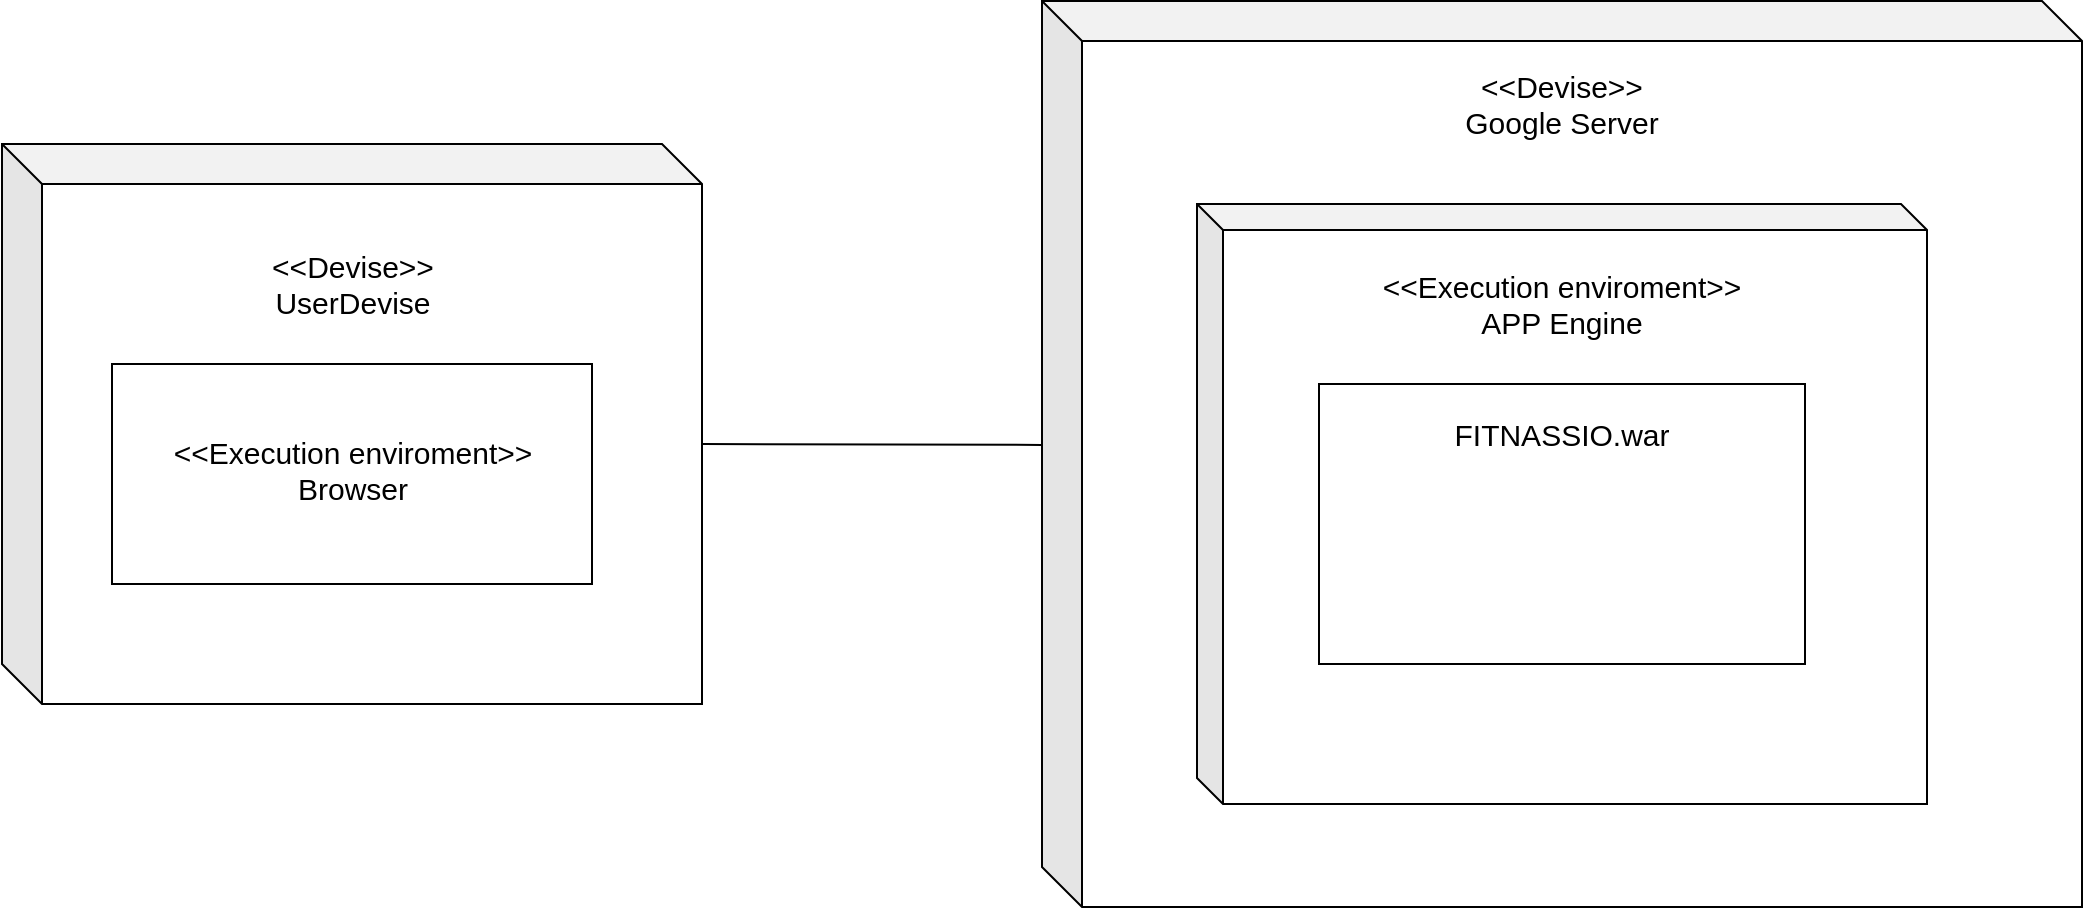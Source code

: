 <mxfile version="10.4.6" type="google"><diagram id="pZVbnKZWhxBF1x4eZ7fU" name="Page-1"><mxGraphModel dx="988" dy="569" grid="1" gridSize="10" guides="1" tooltips="1" connect="1" arrows="1" fold="1" page="1" pageScale="1" pageWidth="827" pageHeight="1169" math="0" shadow="0"><root><mxCell id="0"/><mxCell id="1" parent="0"/><mxCell id="qdS_4HKDWMwtVfz7ueUg-2" value="" style="shape=cube;whiteSpace=wrap;html=1;boundedLbl=1;backgroundOutline=1;darkOpacity=0.05;darkOpacity2=0.1;" vertex="1" parent="1"><mxGeometry x="250" y="130" width="350" height="280" as="geometry"/></mxCell><mxCell id="qdS_4HKDWMwtVfz7ueUg-5" value="" style="shape=cube;whiteSpace=wrap;html=1;boundedLbl=1;backgroundOutline=1;darkOpacity=0.05;darkOpacity2=0.1;" vertex="1" parent="1"><mxGeometry x="770" y="58.5" width="520" height="453" as="geometry"/></mxCell><mxCell id="qdS_4HKDWMwtVfz7ueUg-9" value="&lt;font style=&quot;font-size: 15px&quot;&gt;&amp;lt;&amp;lt;Devise&amp;gt;&amp;gt;&lt;br&gt;UserDevise&lt;/font&gt;&lt;br&gt;" style="text;html=1;strokeColor=none;fillColor=none;align=center;verticalAlign=middle;whiteSpace=wrap;rounded=0;" vertex="1" parent="1"><mxGeometry x="357.5" y="190" width="135" height="20" as="geometry"/></mxCell><mxCell id="qdS_4HKDWMwtVfz7ueUg-10" value="Text" style="text;html=1;strokeColor=none;fillColor=none;align=center;verticalAlign=middle;whiteSpace=wrap;rounded=0;" vertex="1" parent="1"><mxGeometry x="405" y="275" width="40" height="20" as="geometry"/></mxCell><mxCell id="qdS_4HKDWMwtVfz7ueUg-11" value="" style="rounded=0;whiteSpace=wrap;html=1;" vertex="1" parent="1"><mxGeometry x="305" y="240" width="240" height="110" as="geometry"/></mxCell><mxCell id="qdS_4HKDWMwtVfz7ueUg-12" value="&lt;font style=&quot;font-size: 15px&quot;&gt;&amp;lt;&amp;lt;Execution enviroment&amp;gt;&amp;gt;&lt;br&gt;Browser&lt;/font&gt;&lt;br&gt;" style="text;html=1;strokeColor=none;fillColor=none;align=center;verticalAlign=middle;whiteSpace=wrap;rounded=0;" vertex="1" parent="1"><mxGeometry x="294" y="276" width="263" height="34" as="geometry"/></mxCell><mxCell id="qdS_4HKDWMwtVfz7ueUg-13" value="&lt;font style=&quot;font-size: 15px&quot;&gt;&amp;lt;&amp;lt;Devise&amp;gt;&amp;gt;&lt;br&gt;Google Server&lt;/font&gt;&lt;br&gt;" style="text;html=1;strokeColor=none;fillColor=none;align=center;verticalAlign=middle;whiteSpace=wrap;rounded=0;" vertex="1" parent="1"><mxGeometry x="955" y="90" width="150" height="40" as="geometry"/></mxCell><mxCell id="qdS_4HKDWMwtVfz7ueUg-14" value="" style="shape=cube;whiteSpace=wrap;html=1;boundedLbl=1;backgroundOutline=1;darkOpacity=0.05;darkOpacity2=0.1;size=13;" vertex="1" parent="1"><mxGeometry x="847.5" y="160" width="365" height="300" as="geometry"/></mxCell><mxCell id="qdS_4HKDWMwtVfz7ueUg-15" value="&lt;font style=&quot;font-size: 15px&quot;&gt;&amp;lt;&amp;lt;Execution enviroment&amp;gt;&amp;gt;&lt;br&gt;APP Engine&lt;/font&gt;&lt;br&gt;" style="text;html=1;strokeColor=none;fillColor=none;align=center;verticalAlign=middle;whiteSpace=wrap;rounded=0;" vertex="1" parent="1"><mxGeometry x="870" y="190" width="320" height="40" as="geometry"/></mxCell><mxCell id="qdS_4HKDWMwtVfz7ueUg-16" value="" style="rounded=0;whiteSpace=wrap;html=1;" vertex="1" parent="1"><mxGeometry x="908.5" y="250" width="243" height="140" as="geometry"/></mxCell><mxCell id="qdS_4HKDWMwtVfz7ueUg-17" value="&lt;font style=&quot;font-size: 15px&quot;&gt;FITNASSIO.war&lt;/font&gt;" style="text;html=1;strokeColor=none;fillColor=none;align=center;verticalAlign=middle;whiteSpace=wrap;rounded=0;" vertex="1" parent="1"><mxGeometry x="925" y="265" width="210" height="20" as="geometry"/></mxCell><mxCell id="qdS_4HKDWMwtVfz7ueUg-18" value="" style="endArrow=none;html=1;entryX=0;entryY=0.49;entryDx=0;entryDy=0;entryPerimeter=0;exitX=0;exitY=0;exitDx=350;exitDy=150;exitPerimeter=0;" edge="1" parent="1" source="qdS_4HKDWMwtVfz7ueUg-2" target="qdS_4HKDWMwtVfz7ueUg-5"><mxGeometry width="50" height="50" relative="1" as="geometry"><mxPoint x="420" y="580" as="sourcePoint"/><mxPoint x="470" y="530" as="targetPoint"/></mxGeometry></mxCell></root></mxGraphModel></diagram></mxfile>